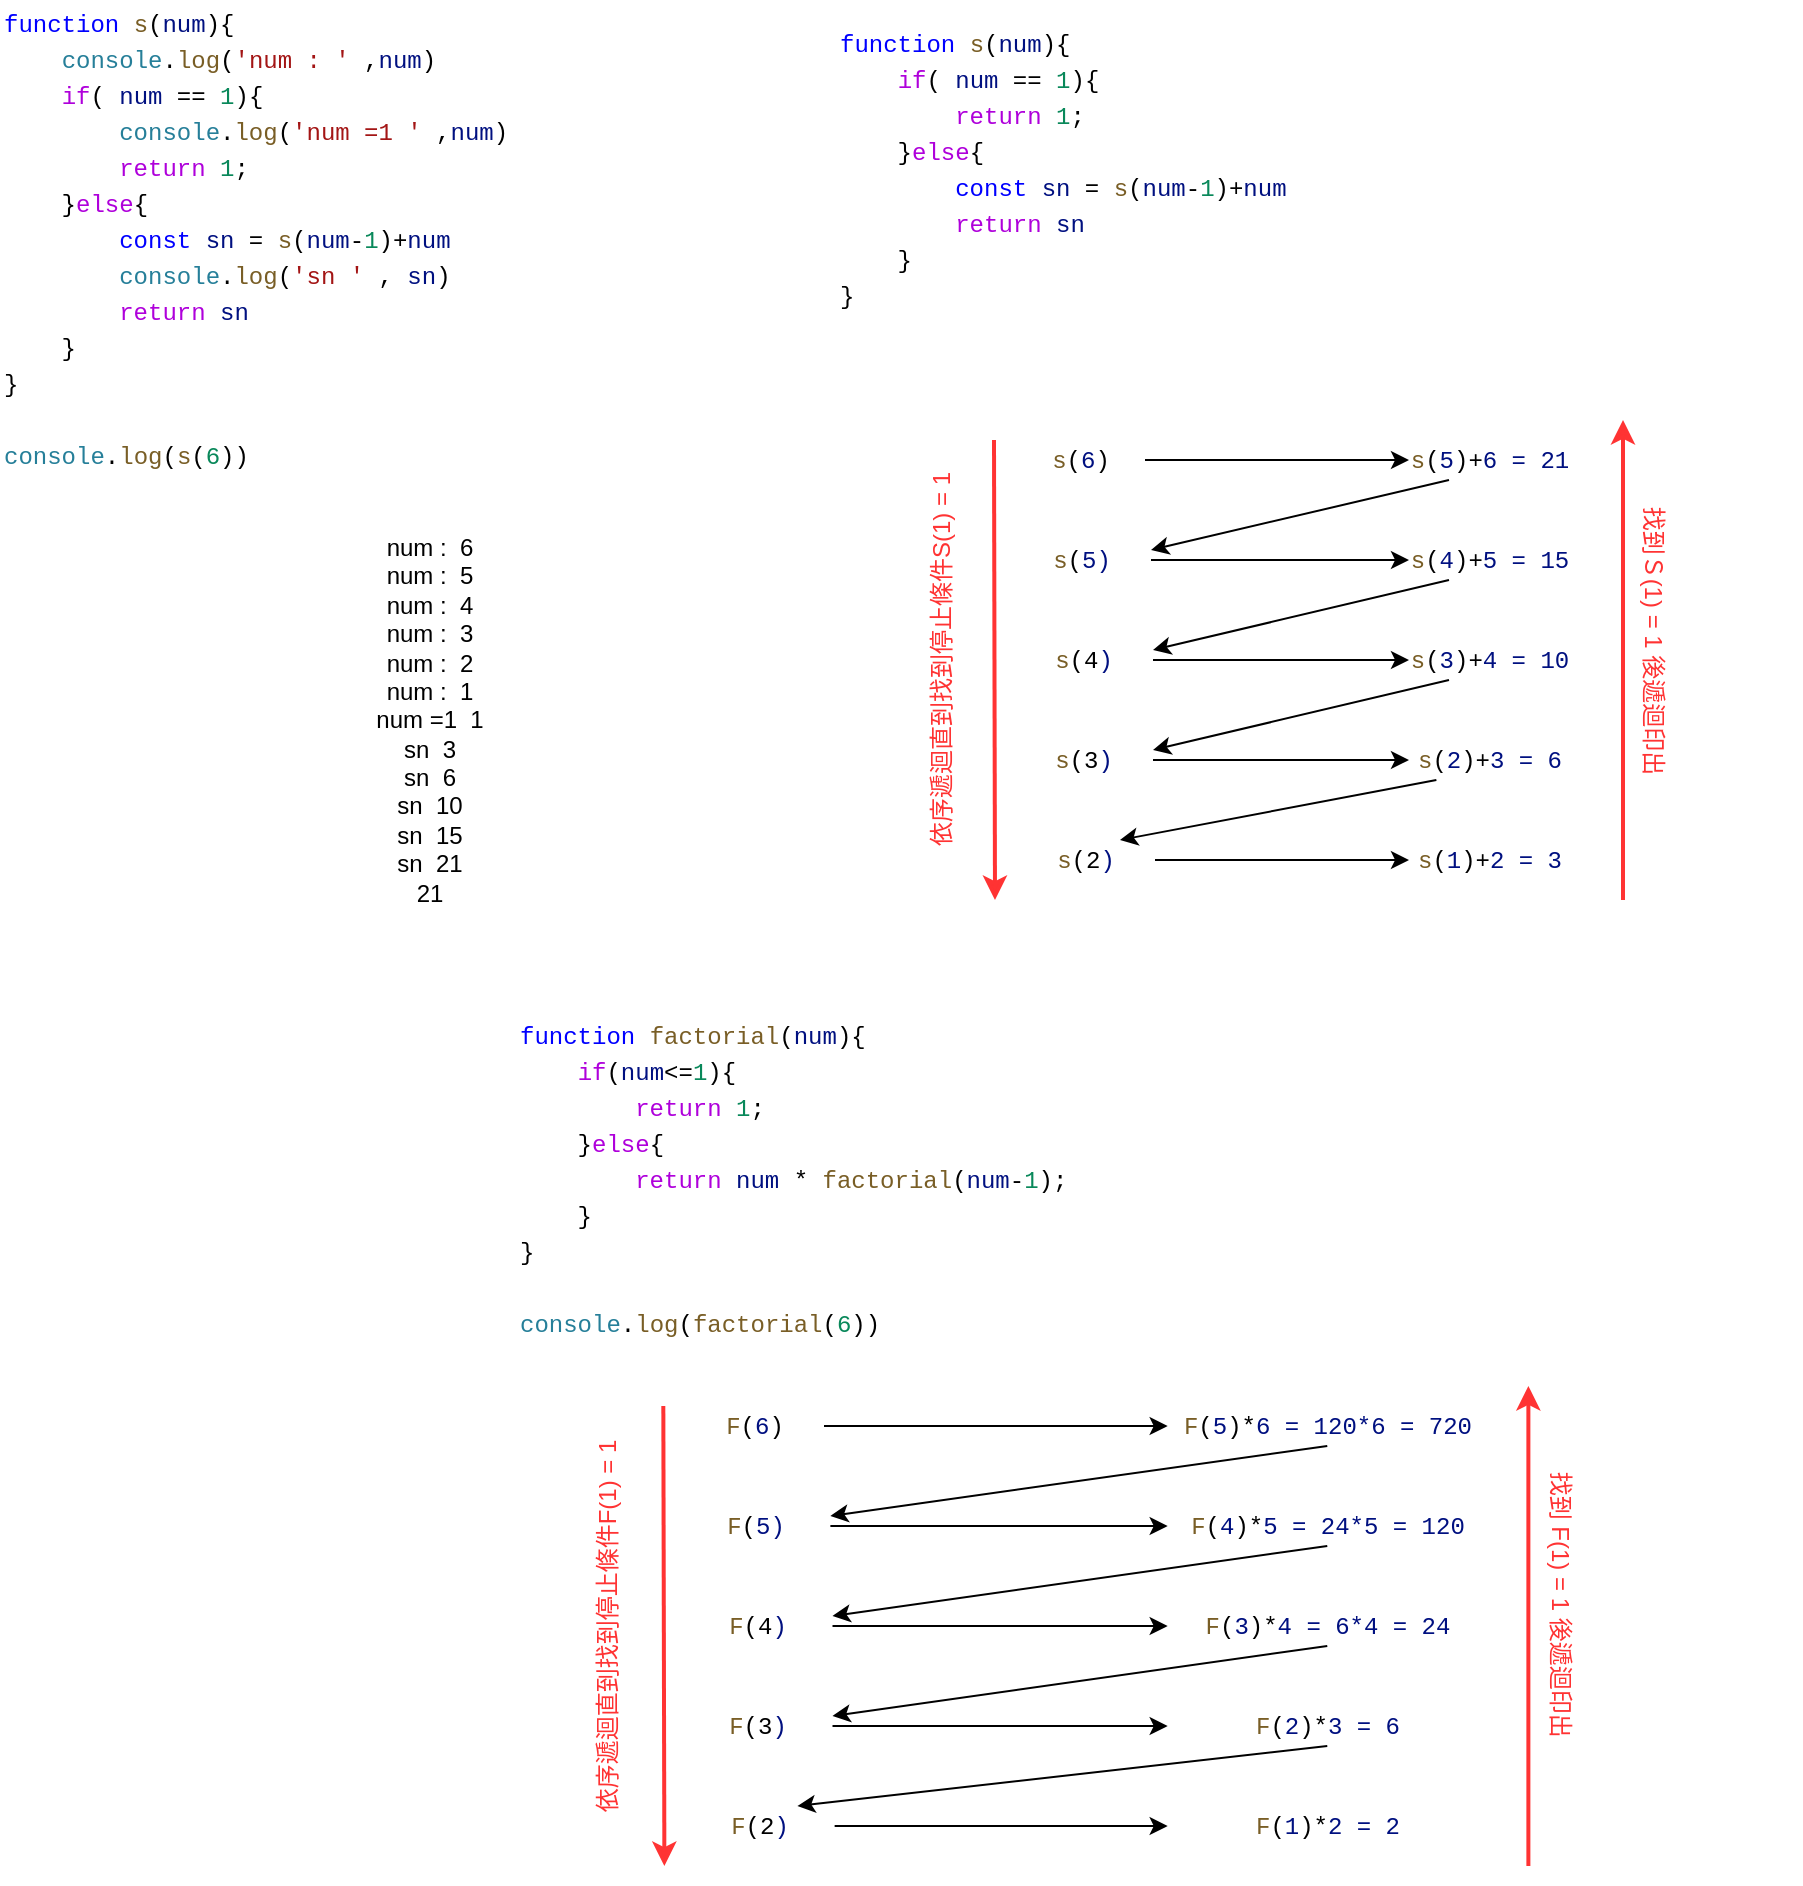 <mxfile version="11.1.4" type="device"><diagram id="VKvWC2L5roF5vVSSPQR-" name="第1頁"><mxGraphModel dx="788" dy="568" grid="1" gridSize="10" guides="1" tooltips="1" connect="1" arrows="1" fold="1" page="1" pageScale="1" pageWidth="827" pageHeight="1169" math="0" shadow="0"><root><mxCell id="0"/><mxCell id="1" parent="0"/><mxCell id="oLrybfOhs56ycEEDL5bf-1" value="&lt;div style=&quot;background-color: rgb(255 , 255 , 255) ; font-family: &amp;quot;menlo&amp;quot; , &amp;quot;monaco&amp;quot; , &amp;quot;courier new&amp;quot; , monospace ; line-height: 18px ; white-space: pre&quot;&gt;&lt;div&gt;&lt;span style=&quot;color: #0000ff&quot;&gt;function&lt;/span&gt;&amp;nbsp;&lt;span style=&quot;color: #795e26&quot;&gt;s&lt;/span&gt;(&lt;span style=&quot;color: #001080&quot;&gt;num&lt;/span&gt;){&lt;/div&gt;&lt;div&gt;&amp;nbsp;&amp;nbsp;&amp;nbsp;&amp;nbsp;&lt;span style=&quot;color: #267f99&quot;&gt;console&lt;/span&gt;.&lt;span style=&quot;color: #795e26&quot;&gt;log&lt;/span&gt;(&lt;span style=&quot;color: #a31515&quot;&gt;'num&amp;nbsp;:&amp;nbsp;'&lt;/span&gt;&amp;nbsp;,&lt;span style=&quot;color: #001080&quot;&gt;num&lt;/span&gt;)&lt;/div&gt;&lt;div&gt;&amp;nbsp;&amp;nbsp;&amp;nbsp;&amp;nbsp;&lt;span style=&quot;color: #af00db&quot;&gt;if&lt;/span&gt;(&amp;nbsp;&lt;span style=&quot;color: #001080&quot;&gt;num&lt;/span&gt;&amp;nbsp;==&amp;nbsp;&lt;span style=&quot;color: #09885a&quot;&gt;1&lt;/span&gt;){&lt;/div&gt;&lt;div&gt;&amp;nbsp;&amp;nbsp;&amp;nbsp;&amp;nbsp;&amp;nbsp;&amp;nbsp;&amp;nbsp;&amp;nbsp;&lt;span style=&quot;color: #267f99&quot;&gt;console&lt;/span&gt;.&lt;span style=&quot;color: #795e26&quot;&gt;log&lt;/span&gt;(&lt;span style=&quot;color: #a31515&quot;&gt;'num&amp;nbsp;=1&amp;nbsp;'&lt;/span&gt;&amp;nbsp;,&lt;span style=&quot;color: #001080&quot;&gt;num&lt;/span&gt;)&lt;/div&gt;&lt;div&gt;&amp;nbsp;&amp;nbsp;&amp;nbsp;&amp;nbsp;&amp;nbsp;&amp;nbsp;&amp;nbsp;&amp;nbsp;&lt;span style=&quot;color: #af00db&quot;&gt;return&lt;/span&gt;&amp;nbsp;&lt;span style=&quot;color: #09885a&quot;&gt;1&lt;/span&gt;;&lt;/div&gt;&lt;div&gt;&amp;nbsp;&amp;nbsp;&amp;nbsp;&amp;nbsp;}&lt;span style=&quot;color: #af00db&quot;&gt;else&lt;/span&gt;{&lt;/div&gt;&lt;div&gt;&amp;nbsp;&amp;nbsp;&amp;nbsp;&amp;nbsp;&amp;nbsp;&amp;nbsp;&amp;nbsp;&amp;nbsp;&lt;span style=&quot;color: #0000ff&quot;&gt;const&lt;/span&gt;&amp;nbsp;&lt;span style=&quot;color: #001080&quot;&gt;sn&lt;/span&gt;&amp;nbsp;=&amp;nbsp;&lt;span style=&quot;color: #795e26&quot;&gt;s&lt;/span&gt;(&lt;span style=&quot;color: #001080&quot;&gt;num&lt;/span&gt;-&lt;span style=&quot;color: #09885a&quot;&gt;1&lt;/span&gt;)+&lt;span style=&quot;color: #001080&quot;&gt;num&lt;/span&gt;&lt;/div&gt;&lt;div&gt;&amp;nbsp;&amp;nbsp;&amp;nbsp;&amp;nbsp;&amp;nbsp;&amp;nbsp;&amp;nbsp;&amp;nbsp;&lt;span style=&quot;color: #267f99&quot;&gt;console&lt;/span&gt;.&lt;span style=&quot;color: #795e26&quot;&gt;log&lt;/span&gt;(&lt;span style=&quot;color: #a31515&quot;&gt;'sn&amp;nbsp;'&lt;/span&gt;&amp;nbsp;,&amp;nbsp;&lt;span style=&quot;color: #001080&quot;&gt;sn&lt;/span&gt;)&lt;/div&gt;&lt;div&gt;&amp;nbsp;&amp;nbsp;&amp;nbsp;&amp;nbsp;&amp;nbsp;&amp;nbsp;&amp;nbsp;&amp;nbsp;&lt;span style=&quot;color: #af00db&quot;&gt;return&lt;/span&gt;&amp;nbsp;&lt;span style=&quot;color: #001080&quot;&gt;sn&lt;/span&gt;&lt;/div&gt;&lt;div&gt;&amp;nbsp;&amp;nbsp;&amp;nbsp;&amp;nbsp;}&lt;/div&gt;&lt;div&gt;}&lt;/div&gt;&lt;br&gt;&lt;div&gt;&lt;span style=&quot;color: #267f99&quot;&gt;console&lt;/span&gt;.&lt;span style=&quot;color: #795e26&quot;&gt;log&lt;/span&gt;(&lt;span style=&quot;color: #795e26&quot;&gt;s&lt;/span&gt;(&lt;span style=&quot;color: #09885a&quot;&gt;6&lt;/span&gt;))&lt;/div&gt;&lt;/div&gt;" style="text;html=1;strokeColor=none;fillColor=none;align=left;verticalAlign=middle;whiteSpace=wrap;rounded=0;" vertex="1" parent="1"><mxGeometry x="100" y="100" width="250" height="240" as="geometry"/></mxCell><mxCell id="oLrybfOhs56ycEEDL5bf-2" value="&lt;div&gt;num :&amp;nbsp; 6&lt;/div&gt;&lt;div&gt;num :&amp;nbsp; 5&lt;/div&gt;&lt;div&gt;num :&amp;nbsp; 4&lt;/div&gt;&lt;div&gt;num :&amp;nbsp; 3&lt;/div&gt;&lt;div&gt;num :&amp;nbsp; 2&lt;/div&gt;&lt;div&gt;num :&amp;nbsp; 1&lt;/div&gt;&lt;div&gt;num =1&amp;nbsp; 1&lt;/div&gt;&lt;div&gt;sn&amp;nbsp; 3&lt;/div&gt;&lt;div&gt;sn&amp;nbsp; 6&lt;/div&gt;&lt;div&gt;sn&amp;nbsp; 10&lt;/div&gt;&lt;div&gt;sn&amp;nbsp; 15&lt;/div&gt;&lt;div&gt;sn&amp;nbsp; 21&lt;/div&gt;&lt;div&gt;21&lt;/div&gt;" style="text;html=1;strokeColor=none;fillColor=none;align=center;verticalAlign=middle;whiteSpace=wrap;rounded=0;" vertex="1" parent="1"><mxGeometry x="260" y="370" width="110" height="180" as="geometry"/></mxCell><mxCell id="oLrybfOhs56ycEEDL5bf-3" value="&lt;div style=&quot;background-color: rgb(255 , 255 , 255) ; font-family: &amp;quot;menlo&amp;quot; , &amp;quot;monaco&amp;quot; , &amp;quot;courier new&amp;quot; , monospace ; line-height: 18px ; white-space: pre&quot;&gt;&lt;div&gt;&lt;span style=&quot;color: #0000ff&quot;&gt;function&lt;/span&gt;&amp;nbsp;&lt;span style=&quot;color: #795e26&quot;&gt;s&lt;/span&gt;(&lt;span style=&quot;color: #001080&quot;&gt;num&lt;/span&gt;){&lt;/div&gt;&lt;div&gt;&amp;nbsp;&amp;nbsp;&amp;nbsp;&amp;nbsp;&lt;span style=&quot;color: #af00db&quot;&gt;if&lt;/span&gt;(&amp;nbsp;&lt;span style=&quot;color: #001080&quot;&gt;num&lt;/span&gt;&amp;nbsp;==&amp;nbsp;&lt;span style=&quot;color: #09885a&quot;&gt;1&lt;/span&gt;){&lt;/div&gt;&lt;div&gt;&amp;nbsp;&amp;nbsp;&amp;nbsp;&amp;nbsp;&amp;nbsp;&amp;nbsp;&amp;nbsp;&amp;nbsp;&lt;span style=&quot;color: #af00db&quot;&gt;return&lt;/span&gt;&amp;nbsp;&lt;span style=&quot;color: #09885a&quot;&gt;1&lt;/span&gt;;&lt;/div&gt;&lt;div&gt;&amp;nbsp;&amp;nbsp;&amp;nbsp;&amp;nbsp;}&lt;span style=&quot;color: #af00db&quot;&gt;else&lt;/span&gt;{&lt;/div&gt;&lt;div&gt;&amp;nbsp;&amp;nbsp;&amp;nbsp;&amp;nbsp;&amp;nbsp;&amp;nbsp;&amp;nbsp;&amp;nbsp;&lt;span style=&quot;color: #0000ff&quot;&gt;const&lt;/span&gt;&amp;nbsp;&lt;span style=&quot;color: #001080&quot;&gt;sn&lt;/span&gt;&amp;nbsp;=&amp;nbsp;&lt;span style=&quot;color: #795e26&quot;&gt;s&lt;/span&gt;(&lt;span style=&quot;color: #001080&quot;&gt;num&lt;/span&gt;-&lt;span style=&quot;color: #09885a&quot;&gt;1&lt;/span&gt;)+&lt;span style=&quot;color: #001080&quot;&gt;num&lt;/span&gt;&lt;/div&gt;&lt;div&gt;&amp;nbsp;&amp;nbsp;&amp;nbsp;&amp;nbsp;&amp;nbsp;&amp;nbsp;&amp;nbsp;&amp;nbsp;&lt;span style=&quot;color: #af00db&quot;&gt;return&lt;/span&gt;&amp;nbsp;&lt;span style=&quot;color: #001080&quot;&gt;sn&lt;/span&gt;&lt;/div&gt;&lt;div&gt;&amp;nbsp;&amp;nbsp;&amp;nbsp;&amp;nbsp;}&lt;/div&gt;&lt;div&gt;}&lt;/div&gt;&lt;/div&gt;" style="text;html=1;strokeColor=none;fillColor=none;align=left;verticalAlign=middle;whiteSpace=wrap;rounded=0;" vertex="1" parent="1"><mxGeometry x="517.5" y="100" width="230" height="170" as="geometry"/></mxCell><mxCell id="oLrybfOhs56ycEEDL5bf-36" value="" style="group" vertex="1" connectable="0" parent="1"><mxGeometry x="469.5" y="310" width="531" height="240" as="geometry"/></mxCell><mxCell id="oLrybfOhs56ycEEDL5bf-4" value="&lt;span style=&quot;font-family: &amp;#34;menlo&amp;#34; , &amp;#34;monaco&amp;#34; , &amp;#34;courier new&amp;#34; , monospace ; text-align: left ; white-space: pre ; background-color: rgb(255 , 255 , 255) ; color: rgb(121 , 94 , 38)&quot;&gt;s&lt;/span&gt;&lt;span style=&quot;font-family: &amp;#34;menlo&amp;#34; , &amp;#34;monaco&amp;#34; , &amp;#34;courier new&amp;#34; , monospace ; text-align: left ; white-space: pre ; background-color: rgb(255 , 255 , 255)&quot;&gt;(&lt;font color=&quot;#001080&quot;&gt;6&lt;/font&gt;&lt;/span&gt;&lt;span style=&quot;font-family: &amp;#34;menlo&amp;#34; , &amp;#34;monaco&amp;#34; , &amp;#34;courier new&amp;#34; , monospace ; text-align: left ; white-space: pre ; background-color: rgb(255 , 255 , 255)&quot;&gt;)&lt;/span&gt;" style="text;html=1;strokeColor=none;fillColor=none;align=center;verticalAlign=middle;whiteSpace=wrap;rounded=0;" vertex="1" parent="oLrybfOhs56ycEEDL5bf-36"><mxGeometry x="138" y="10" width="65" height="20" as="geometry"/></mxCell><mxCell id="oLrybfOhs56ycEEDL5bf-5" value="&lt;span style=&quot;font-family: &amp;#34;menlo&amp;#34; , &amp;#34;monaco&amp;#34; , &amp;#34;courier new&amp;#34; , monospace ; text-align: left ; white-space: pre ; background-color: rgb(255 , 255 , 255) ; color: rgb(121 , 94 , 38)&quot;&gt;s&lt;/span&gt;&lt;span style=&quot;font-family: &amp;#34;menlo&amp;#34; , &amp;#34;monaco&amp;#34; , &amp;#34;courier new&amp;#34; , monospace ; text-align: left ; white-space: pre ; background-color: rgb(255 , 255 , 255)&quot;&gt;(&lt;font color=&quot;#001080&quot;&gt;5&lt;/font&gt;&lt;/span&gt;&lt;span style=&quot;font-family: &amp;#34;menlo&amp;#34; , &amp;#34;monaco&amp;#34; , &amp;#34;courier new&amp;#34; , monospace ; text-align: left ; white-space: pre ; background-color: rgb(255 , 255 , 255)&quot;&gt;)+&lt;font color=&quot;#001080&quot;&gt;6 = 21&lt;/font&gt;&lt;/span&gt;" style="text;html=1;strokeColor=none;fillColor=none;align=center;verticalAlign=middle;whiteSpace=wrap;rounded=0;" vertex="1" parent="oLrybfOhs56ycEEDL5bf-36"><mxGeometry x="335" y="10" width="80" height="20" as="geometry"/></mxCell><mxCell id="oLrybfOhs56ycEEDL5bf-6" value="" style="edgeStyle=orthogonalEdgeStyle;rounded=0;orthogonalLoop=1;jettySize=auto;html=1;" edge="1" parent="oLrybfOhs56ycEEDL5bf-36" source="oLrybfOhs56ycEEDL5bf-4" target="oLrybfOhs56ycEEDL5bf-5"><mxGeometry relative="1" as="geometry"/></mxCell><mxCell id="oLrybfOhs56ycEEDL5bf-8" value="&lt;span style=&quot;font-family: &amp;#34;menlo&amp;#34; , &amp;#34;monaco&amp;#34; , &amp;#34;courier new&amp;#34; , monospace ; text-align: left ; white-space: pre ; background-color: rgb(255 , 255 , 255) ; color: rgb(121 , 94 , 38)&quot;&gt;s&lt;/span&gt;&lt;span style=&quot;font-family: &amp;#34;menlo&amp;#34; , &amp;#34;monaco&amp;#34; , &amp;#34;courier new&amp;#34; , monospace ; text-align: left ; white-space: pre ; background-color: rgb(255 , 255 , 255)&quot;&gt;(&lt;font color=&quot;#001080&quot;&gt;5)&lt;/font&gt;&lt;/span&gt;" style="text;html=1;strokeColor=none;fillColor=none;align=center;verticalAlign=middle;whiteSpace=wrap;rounded=0;" vertex="1" parent="oLrybfOhs56ycEEDL5bf-36"><mxGeometry x="136" y="60" width="70" height="20" as="geometry"/></mxCell><mxCell id="oLrybfOhs56ycEEDL5bf-11" value="&lt;span style=&quot;font-family: &amp;#34;menlo&amp;#34; , &amp;#34;monaco&amp;#34; , &amp;#34;courier new&amp;#34; , monospace ; text-align: left ; white-space: pre ; background-color: rgb(255 , 255 , 255) ; color: rgb(121 , 94 , 38)&quot;&gt;s&lt;/span&gt;&lt;span style=&quot;font-family: &amp;#34;menlo&amp;#34; , &amp;#34;monaco&amp;#34; , &amp;#34;courier new&amp;#34; , monospace ; text-align: left ; white-space: pre ; background-color: rgb(255 , 255 , 255)&quot;&gt;(&lt;font color=&quot;#001080&quot;&gt;4&lt;/font&gt;&lt;/span&gt;&lt;span style=&quot;font-family: &amp;#34;menlo&amp;#34; , &amp;#34;monaco&amp;#34; , &amp;#34;courier new&amp;#34; , monospace ; text-align: left ; white-space: pre ; background-color: rgb(255 , 255 , 255)&quot;&gt;)+&lt;font color=&quot;#001080&quot;&gt;5 = 15&lt;/font&gt;&lt;/span&gt;" style="text;html=1;strokeColor=none;fillColor=none;align=center;verticalAlign=middle;whiteSpace=wrap;rounded=0;" vertex="1" parent="oLrybfOhs56ycEEDL5bf-36"><mxGeometry x="335" y="60" width="80" height="20" as="geometry"/></mxCell><mxCell id="oLrybfOhs56ycEEDL5bf-12" value="" style="edgeStyle=orthogonalEdgeStyle;rounded=0;orthogonalLoop=1;jettySize=auto;html=1;" edge="1" parent="oLrybfOhs56ycEEDL5bf-36" source="oLrybfOhs56ycEEDL5bf-8" target="oLrybfOhs56ycEEDL5bf-11"><mxGeometry relative="1" as="geometry"/></mxCell><mxCell id="oLrybfOhs56ycEEDL5bf-10" value="" style="endArrow=classic;html=1;entryX=1;entryY=0.25;entryDx=0;entryDy=0;exitX=0.25;exitY=1;exitDx=0;exitDy=0;" edge="1" parent="oLrybfOhs56ycEEDL5bf-36" source="oLrybfOhs56ycEEDL5bf-5" target="oLrybfOhs56ycEEDL5bf-8"><mxGeometry width="50" height="50" relative="1" as="geometry"><mxPoint x="-247" y="300" as="sourcePoint"/><mxPoint x="-197" y="250" as="targetPoint"/></mxGeometry></mxCell><mxCell id="oLrybfOhs56ycEEDL5bf-14" value="&lt;span style=&quot;font-family: &amp;#34;menlo&amp;#34; , &amp;#34;monaco&amp;#34; , &amp;#34;courier new&amp;#34; , monospace ; text-align: left ; white-space: pre ; background-color: rgb(255 , 255 , 255) ; color: rgb(121 , 94 , 38)&quot;&gt;s&lt;/span&gt;&lt;span style=&quot;font-family: &amp;#34;menlo&amp;#34; , &amp;#34;monaco&amp;#34; , &amp;#34;courier new&amp;#34; , monospace ; text-align: left ; white-space: pre ; background-color: rgb(255 , 255 , 255)&quot;&gt;(4&lt;font color=&quot;#001080&quot;&gt;)&lt;/font&gt;&lt;/span&gt;" style="text;html=1;strokeColor=none;fillColor=none;align=center;verticalAlign=middle;whiteSpace=wrap;rounded=0;" vertex="1" parent="oLrybfOhs56ycEEDL5bf-36"><mxGeometry x="137" y="110" width="70" height="20" as="geometry"/></mxCell><mxCell id="oLrybfOhs56ycEEDL5bf-16" value="&lt;span style=&quot;font-family: &amp;#34;menlo&amp;#34; , &amp;#34;monaco&amp;#34; , &amp;#34;courier new&amp;#34; , monospace ; text-align: left ; white-space: pre ; background-color: rgb(255 , 255 , 255) ; color: rgb(121 , 94 , 38)&quot;&gt;s&lt;/span&gt;&lt;span style=&quot;font-family: &amp;#34;menlo&amp;#34; , &amp;#34;monaco&amp;#34; , &amp;#34;courier new&amp;#34; , monospace ; text-align: left ; white-space: pre ; background-color: rgb(255 , 255 , 255)&quot;&gt;(&lt;font color=&quot;#001080&quot;&gt;3&lt;/font&gt;&lt;/span&gt;&lt;span style=&quot;font-family: &amp;#34;menlo&amp;#34; , &amp;#34;monaco&amp;#34; , &amp;#34;courier new&amp;#34; , monospace ; text-align: left ; white-space: pre ; background-color: rgb(255 , 255 , 255)&quot;&gt;)+&lt;font color=&quot;#001080&quot;&gt;4 = 10&lt;/font&gt;&lt;/span&gt;" style="text;html=1;strokeColor=none;fillColor=none;align=center;verticalAlign=middle;whiteSpace=wrap;rounded=0;" vertex="1" parent="oLrybfOhs56ycEEDL5bf-36"><mxGeometry x="335" y="110" width="80" height="20" as="geometry"/></mxCell><mxCell id="oLrybfOhs56ycEEDL5bf-17" value="" style="edgeStyle=orthogonalEdgeStyle;rounded=0;orthogonalLoop=1;jettySize=auto;html=1;" edge="1" parent="oLrybfOhs56ycEEDL5bf-36" source="oLrybfOhs56ycEEDL5bf-14" target="oLrybfOhs56ycEEDL5bf-16"><mxGeometry relative="1" as="geometry"><Array as="points"><mxPoint x="330" y="120"/><mxPoint x="330" y="120"/></Array></mxGeometry></mxCell><mxCell id="oLrybfOhs56ycEEDL5bf-15" value="" style="endArrow=classic;html=1;exitX=0.25;exitY=1;exitDx=0;exitDy=0;entryX=1;entryY=0.25;entryDx=0;entryDy=0;" edge="1" parent="oLrybfOhs56ycEEDL5bf-36" source="oLrybfOhs56ycEEDL5bf-11" target="oLrybfOhs56ycEEDL5bf-14"><mxGeometry width="50" height="50" relative="1" as="geometry"><mxPoint x="223" y="240" as="sourcePoint"/><mxPoint x="273" y="190" as="targetPoint"/></mxGeometry></mxCell><mxCell id="oLrybfOhs56ycEEDL5bf-18" value="&lt;span style=&quot;font-family: &amp;#34;menlo&amp;#34; , &amp;#34;monaco&amp;#34; , &amp;#34;courier new&amp;#34; , monospace ; text-align: left ; white-space: pre ; background-color: rgb(255 , 255 , 255) ; color: rgb(121 , 94 , 38)&quot;&gt;s&lt;/span&gt;&lt;span style=&quot;font-family: &amp;#34;menlo&amp;#34; , &amp;#34;monaco&amp;#34; , &amp;#34;courier new&amp;#34; , monospace ; text-align: left ; white-space: pre ; background-color: rgb(255 , 255 , 255)&quot;&gt;(3&lt;font color=&quot;#001080&quot;&gt;)&lt;/font&gt;&lt;/span&gt;" style="text;html=1;strokeColor=none;fillColor=none;align=center;verticalAlign=middle;whiteSpace=wrap;rounded=0;" vertex="1" parent="oLrybfOhs56ycEEDL5bf-36"><mxGeometry x="137" y="160" width="70" height="20" as="geometry"/></mxCell><mxCell id="oLrybfOhs56ycEEDL5bf-20" value="&lt;span style=&quot;font-family: &amp;#34;menlo&amp;#34; , &amp;#34;monaco&amp;#34; , &amp;#34;courier new&amp;#34; , monospace ; text-align: left ; white-space: pre ; background-color: rgb(255 , 255 , 255) ; color: rgb(121 , 94 , 38)&quot;&gt;s&lt;/span&gt;&lt;span style=&quot;font-family: &amp;#34;menlo&amp;#34; , &amp;#34;monaco&amp;#34; , &amp;#34;courier new&amp;#34; , monospace ; text-align: left ; white-space: pre ; background-color: rgb(255 , 255 , 255)&quot;&gt;(&lt;font color=&quot;#001080&quot;&gt;2&lt;/font&gt;&lt;/span&gt;&lt;span style=&quot;font-family: &amp;#34;menlo&amp;#34; , &amp;#34;monaco&amp;#34; , &amp;#34;courier new&amp;#34; , monospace ; text-align: left ; white-space: pre ; background-color: rgb(255 , 255 , 255)&quot;&gt;)+&lt;font color=&quot;#001080&quot;&gt;3 = 6&lt;/font&gt;&lt;/span&gt;" style="text;html=1;strokeColor=none;fillColor=none;align=center;verticalAlign=middle;whiteSpace=wrap;rounded=0;" vertex="1" parent="oLrybfOhs56ycEEDL5bf-36"><mxGeometry x="335" y="160" width="80" height="20" as="geometry"/></mxCell><mxCell id="oLrybfOhs56ycEEDL5bf-21" value="" style="edgeStyle=orthogonalEdgeStyle;rounded=0;orthogonalLoop=1;jettySize=auto;html=1;" edge="1" parent="oLrybfOhs56ycEEDL5bf-36" source="oLrybfOhs56ycEEDL5bf-18" target="oLrybfOhs56ycEEDL5bf-20"><mxGeometry relative="1" as="geometry"/></mxCell><mxCell id="oLrybfOhs56ycEEDL5bf-19" value="" style="endArrow=classic;html=1;exitX=0.25;exitY=1;exitDx=0;exitDy=0;entryX=1;entryY=0.25;entryDx=0;entryDy=0;" edge="1" parent="oLrybfOhs56ycEEDL5bf-36" source="oLrybfOhs56ycEEDL5bf-16" target="oLrybfOhs56ycEEDL5bf-18"><mxGeometry width="50" height="50" relative="1" as="geometry"><mxPoint x="323" y="250" as="sourcePoint"/><mxPoint x="373" y="200" as="targetPoint"/></mxGeometry></mxCell><mxCell id="oLrybfOhs56ycEEDL5bf-23" value="&lt;span style=&quot;font-family: &amp;#34;menlo&amp;#34; , &amp;#34;monaco&amp;#34; , &amp;#34;courier new&amp;#34; , monospace ; text-align: left ; white-space: pre ; background-color: rgb(255 , 255 , 255) ; color: rgb(121 , 94 , 38)&quot;&gt;s&lt;/span&gt;&lt;span style=&quot;font-family: &amp;#34;menlo&amp;#34; , &amp;#34;monaco&amp;#34; , &amp;#34;courier new&amp;#34; , monospace ; text-align: left ; white-space: pre ; background-color: rgb(255 , 255 , 255)&quot;&gt;(2&lt;font color=&quot;#001080&quot;&gt;)&lt;/font&gt;&lt;/span&gt;" style="text;html=1;strokeColor=none;fillColor=none;align=center;verticalAlign=middle;whiteSpace=wrap;rounded=0;" vertex="1" parent="oLrybfOhs56ycEEDL5bf-36"><mxGeometry x="138" y="210" width="70" height="20" as="geometry"/></mxCell><mxCell id="oLrybfOhs56ycEEDL5bf-24" value="&lt;span style=&quot;font-family: &amp;#34;menlo&amp;#34; , &amp;#34;monaco&amp;#34; , &amp;#34;courier new&amp;#34; , monospace ; text-align: left ; white-space: pre ; background-color: rgb(255 , 255 , 255) ; color: rgb(121 , 94 , 38)&quot;&gt;s&lt;/span&gt;&lt;span style=&quot;font-family: &amp;#34;menlo&amp;#34; , &amp;#34;monaco&amp;#34; , &amp;#34;courier new&amp;#34; , monospace ; text-align: left ; white-space: pre ; background-color: rgb(255 , 255 , 255)&quot;&gt;(&lt;font color=&quot;#001080&quot;&gt;1&lt;/font&gt;&lt;/span&gt;&lt;span style=&quot;font-family: &amp;#34;menlo&amp;#34; , &amp;#34;monaco&amp;#34; , &amp;#34;courier new&amp;#34; , monospace ; text-align: left ; white-space: pre ; background-color: rgb(255 , 255 , 255)&quot;&gt;)+&lt;font color=&quot;#001080&quot;&gt;2 = 3&lt;/font&gt;&lt;/span&gt;" style="text;html=1;strokeColor=none;fillColor=none;align=center;verticalAlign=middle;whiteSpace=wrap;rounded=0;" vertex="1" parent="oLrybfOhs56ycEEDL5bf-36"><mxGeometry x="335" y="210" width="80" height="20" as="geometry"/></mxCell><mxCell id="oLrybfOhs56ycEEDL5bf-25" style="edgeStyle=orthogonalEdgeStyle;rounded=0;orthogonalLoop=1;jettySize=auto;html=1;" edge="1" parent="oLrybfOhs56ycEEDL5bf-36" source="oLrybfOhs56ycEEDL5bf-23" target="oLrybfOhs56ycEEDL5bf-24"><mxGeometry relative="1" as="geometry"/></mxCell><mxCell id="oLrybfOhs56ycEEDL5bf-26" value="" style="endArrow=classic;html=1;exitX=0.171;exitY=1;exitDx=0;exitDy=0;exitPerimeter=0;entryX=0.75;entryY=0;entryDx=0;entryDy=0;" edge="1" parent="oLrybfOhs56ycEEDL5bf-36" source="oLrybfOhs56ycEEDL5bf-20" target="oLrybfOhs56ycEEDL5bf-23"><mxGeometry width="50" height="50" relative="1" as="geometry"><mxPoint x="-247" y="300" as="sourcePoint"/><mxPoint x="269" y="300" as="targetPoint"/></mxGeometry></mxCell><mxCell id="oLrybfOhs56ycEEDL5bf-28" value="" style="endArrow=classic;html=1;strokeColor=#FF3333;strokeWidth=2;" edge="1" parent="oLrybfOhs56ycEEDL5bf-36"><mxGeometry width="50" height="50" relative="1" as="geometry"><mxPoint x="442" y="240" as="sourcePoint"/><mxPoint x="442" as="targetPoint"/></mxGeometry></mxCell><mxCell id="oLrybfOhs56ycEEDL5bf-30" value="找到Ｓ(1) = 1 後遞迴印出" style="text;html=1;strokeColor=none;fillColor=none;align=center;verticalAlign=middle;whiteSpace=wrap;rounded=0;rotation=90;fontColor=#FF3333;" vertex="1" parent="oLrybfOhs56ycEEDL5bf-36"><mxGeometry x="383" y="100" width="148" height="20" as="geometry"/></mxCell><mxCell id="oLrybfOhs56ycEEDL5bf-33" value="" style="endArrow=classic;html=1;strokeColor=#FF3333;strokeWidth=2;" edge="1" parent="oLrybfOhs56ycEEDL5bf-36"><mxGeometry width="50" height="50" relative="1" as="geometry"><mxPoint x="127.5" y="10" as="sourcePoint"/><mxPoint x="128" y="240" as="targetPoint"/></mxGeometry></mxCell><mxCell id="oLrybfOhs56ycEEDL5bf-34" value="依序遞迴直到找到停止條件S(1) = 1" style="text;html=1;strokeColor=none;fillColor=none;align=center;verticalAlign=middle;whiteSpace=wrap;rounded=0;rotation=-90;fontColor=#FF3333;" vertex="1" parent="oLrybfOhs56ycEEDL5bf-36"><mxGeometry y="110" width="203" height="20" as="geometry"/></mxCell><mxCell id="oLrybfOhs56ycEEDL5bf-38" value="&lt;div style=&quot;background-color: rgb(255 , 255 , 255) ; font-family: &amp;#34;menlo&amp;#34; , &amp;#34;monaco&amp;#34; , &amp;#34;courier new&amp;#34; , monospace ; line-height: 18px ; white-space: pre&quot;&gt;&lt;div style=&quot;font-family: &amp;#34;menlo&amp;#34; , &amp;#34;monaco&amp;#34; , &amp;#34;courier new&amp;#34; , monospace ; line-height: 18px&quot;&gt;&lt;div&gt;&lt;span style=&quot;color: #0000ff&quot;&gt;function&lt;/span&gt;&amp;nbsp;&lt;span style=&quot;color: #795e26&quot;&gt;factorial&lt;/span&gt;(&lt;span style=&quot;color: #001080&quot;&gt;num&lt;/span&gt;){&lt;/div&gt;&lt;div&gt;&amp;nbsp;&amp;nbsp;&amp;nbsp;&amp;nbsp;&lt;span style=&quot;color: #af00db&quot;&gt;if&lt;/span&gt;(&lt;span style=&quot;color: #001080&quot;&gt;num&lt;/span&gt;&amp;lt;=&lt;span style=&quot;color: #09885a&quot;&gt;1&lt;/span&gt;){&lt;/div&gt;&lt;div&gt;&amp;nbsp;&amp;nbsp;&amp;nbsp;&amp;nbsp;&amp;nbsp;&amp;nbsp;&amp;nbsp;&amp;nbsp;&lt;span style=&quot;color: #af00db&quot;&gt;return&lt;/span&gt;&amp;nbsp;&lt;span style=&quot;color: #09885a&quot;&gt;1&lt;/span&gt;;&lt;/div&gt;&lt;div&gt;&amp;nbsp;&amp;nbsp;&amp;nbsp;&amp;nbsp;}&lt;span style=&quot;color: #af00db&quot;&gt;else&lt;/span&gt;{&lt;/div&gt;&lt;div&gt;&amp;nbsp;&amp;nbsp;&amp;nbsp;&amp;nbsp;&amp;nbsp;&amp;nbsp;&amp;nbsp;&amp;nbsp;&lt;span style=&quot;color: #af00db&quot;&gt;return&lt;/span&gt;&amp;nbsp;&lt;span style=&quot;color: #001080&quot;&gt;num&lt;/span&gt;&amp;nbsp;*&amp;nbsp;&lt;span style=&quot;color: #795e26&quot;&gt;factorial&lt;/span&gt;(&lt;span style=&quot;color: #001080&quot;&gt;num&lt;/span&gt;-&lt;span style=&quot;color: #09885a&quot;&gt;1&lt;/span&gt;);&lt;/div&gt;&lt;div&gt;&amp;nbsp;&amp;nbsp;&amp;nbsp;&amp;nbsp;}&lt;/div&gt;&lt;div&gt;}&lt;/div&gt;&lt;div&gt;&lt;br&gt;&lt;/div&gt;&lt;div&gt;&lt;div style=&quot;font-family: &amp;#34;menlo&amp;#34; , &amp;#34;monaco&amp;#34; , &amp;#34;courier new&amp;#34; , monospace ; line-height: 18px&quot;&gt;&lt;span style=&quot;color: #267f99&quot;&gt;console&lt;/span&gt;.&lt;span style=&quot;color: #795e26&quot;&gt;log&lt;/span&gt;(&lt;span style=&quot;color: #795e26&quot;&gt;factorial&lt;/span&gt;(&lt;span style=&quot;color: #09885a&quot;&gt;6&lt;/span&gt;))&lt;/div&gt;&lt;/div&gt;&lt;/div&gt;&lt;/div&gt;" style="text;html=1;strokeColor=none;fillColor=none;align=left;verticalAlign=middle;whiteSpace=wrap;rounded=0;" vertex="1" parent="1"><mxGeometry x="358" y="610" width="283" height="160" as="geometry"/></mxCell><mxCell id="oLrybfOhs56ycEEDL5bf-63" value="" style="group" vertex="1" connectable="0" parent="1"><mxGeometry x="296" y="793" width="662.891" height="240" as="geometry"/></mxCell><mxCell id="oLrybfOhs56ycEEDL5bf-40" value="&lt;span style=&quot;font-family: &amp;#34;menlo&amp;#34; , &amp;#34;monaco&amp;#34; , &amp;#34;courier new&amp;#34; , monospace ; text-align: left ; white-space: pre ; background-color: rgb(255 , 255 , 255)&quot;&gt;&lt;font color=&quot;#795e26&quot;&gt;F&lt;/font&gt;(&lt;font color=&quot;#001080&quot;&gt;6&lt;/font&gt;&lt;/span&gt;&lt;span style=&quot;font-family: &amp;#34;menlo&amp;#34; , &amp;#34;monaco&amp;#34; , &amp;#34;courier new&amp;#34; , monospace ; text-align: left ; white-space: pre ; background-color: rgb(255 , 255 , 255)&quot;&gt;)&lt;/span&gt;" style="text;html=1;strokeColor=none;fillColor=none;align=center;verticalAlign=middle;whiteSpace=wrap;rounded=0;" vertex="1" parent="oLrybfOhs56ycEEDL5bf-63"><mxGeometry x="146.836" y="10" width="69.162" height="20" as="geometry"/></mxCell><mxCell id="oLrybfOhs56ycEEDL5bf-41" value="&lt;span style=&quot;font-family: &amp;#34;menlo&amp;#34; , &amp;#34;monaco&amp;#34; , &amp;#34;courier new&amp;#34; , monospace ; text-align: left ; white-space: pre ; background-color: rgb(255 , 255 , 255)&quot;&gt;&lt;font color=&quot;#795e26&quot;&gt;F&lt;/font&gt;(&lt;font color=&quot;#001080&quot;&gt;5&lt;/font&gt;&lt;/span&gt;&lt;span style=&quot;font-family: &amp;#34;menlo&amp;#34; , &amp;#34;monaco&amp;#34; , &amp;#34;courier new&amp;#34; , monospace ; text-align: left ; white-space: pre ; background-color: rgb(255 , 255 , 255)&quot;&gt;)*&lt;font color=&quot;#001080&quot;&gt;6 = 120*6 = 720&lt;/font&gt;&lt;/span&gt;" style="text;html=1;strokeColor=none;fillColor=none;align=center;verticalAlign=middle;whiteSpace=wrap;rounded=0;" vertex="1" parent="oLrybfOhs56ycEEDL5bf-63"><mxGeometry x="387.839" y="10" width="159.605" height="20" as="geometry"/></mxCell><mxCell id="oLrybfOhs56ycEEDL5bf-42" value="" style="edgeStyle=orthogonalEdgeStyle;rounded=0;orthogonalLoop=1;jettySize=auto;html=1;" edge="1" parent="oLrybfOhs56ycEEDL5bf-63" source="oLrybfOhs56ycEEDL5bf-40" target="oLrybfOhs56ycEEDL5bf-41"><mxGeometry relative="1" as="geometry"/></mxCell><mxCell id="oLrybfOhs56ycEEDL5bf-43" value="&lt;span style=&quot;font-family: &amp;#34;menlo&amp;#34; , &amp;#34;monaco&amp;#34; , &amp;#34;courier new&amp;#34; , monospace ; text-align: left ; white-space: pre ; background-color: rgb(255 , 255 , 255)&quot;&gt;&lt;font color=&quot;#795e26&quot;&gt;F&lt;/font&gt;(&lt;font color=&quot;#001080&quot;&gt;5)&lt;/font&gt;&lt;/span&gt;" style="text;html=1;strokeColor=none;fillColor=none;align=center;verticalAlign=middle;whiteSpace=wrap;rounded=0;" vertex="1" parent="oLrybfOhs56ycEEDL5bf-63"><mxGeometry x="144.708" y="60" width="74.482" height="20" as="geometry"/></mxCell><mxCell id="oLrybfOhs56ycEEDL5bf-44" value="&lt;span style=&quot;font-family: &amp;#34;menlo&amp;#34; , &amp;#34;monaco&amp;#34; , &amp;#34;courier new&amp;#34; , monospace ; text-align: left ; white-space: pre ; background-color: rgb(255 , 255 , 255)&quot;&gt;&lt;font color=&quot;#795e26&quot;&gt;F&lt;/font&gt;(&lt;font color=&quot;#001080&quot;&gt;4&lt;/font&gt;&lt;/span&gt;&lt;span style=&quot;font-family: &amp;#34;menlo&amp;#34; , &amp;#34;monaco&amp;#34; , &amp;#34;courier new&amp;#34; , monospace ; text-align: left ; white-space: pre ; background-color: rgb(255 , 255 , 255)&quot;&gt;)*&lt;font color=&quot;#001080&quot;&gt;5 = 24*5 = 120&lt;/font&gt;&lt;/span&gt;" style="text;html=1;strokeColor=none;fillColor=none;align=center;verticalAlign=middle;whiteSpace=wrap;rounded=0;" vertex="1" parent="oLrybfOhs56ycEEDL5bf-63"><mxGeometry x="387.839" y="60" width="159.605" height="20" as="geometry"/></mxCell><mxCell id="oLrybfOhs56ycEEDL5bf-45" value="" style="edgeStyle=orthogonalEdgeStyle;rounded=0;orthogonalLoop=1;jettySize=auto;html=1;" edge="1" parent="oLrybfOhs56ycEEDL5bf-63" source="oLrybfOhs56ycEEDL5bf-43" target="oLrybfOhs56ycEEDL5bf-44"><mxGeometry relative="1" as="geometry"/></mxCell><mxCell id="oLrybfOhs56ycEEDL5bf-46" value="" style="endArrow=classic;html=1;entryX=1;entryY=0.25;entryDx=0;entryDy=0;exitX=0.5;exitY=1;exitDx=0;exitDy=0;" edge="1" parent="oLrybfOhs56ycEEDL5bf-63" source="oLrybfOhs56ycEEDL5bf-41" target="oLrybfOhs56ycEEDL5bf-43"><mxGeometry width="50" height="50" relative="1" as="geometry"><mxPoint x="-262.815" y="300" as="sourcePoint"/><mxPoint x="-209.614" y="250" as="targetPoint"/></mxGeometry></mxCell><mxCell id="oLrybfOhs56ycEEDL5bf-47" value="&lt;span style=&quot;font-family: &amp;#34;menlo&amp;#34; , &amp;#34;monaco&amp;#34; , &amp;#34;courier new&amp;#34; , monospace ; text-align: left ; white-space: pre ; background-color: rgb(255 , 255 , 255)&quot;&gt;&lt;font color=&quot;#795e26&quot;&gt;F&lt;/font&gt;(4&lt;font color=&quot;#001080&quot;&gt;)&lt;/font&gt;&lt;/span&gt;" style="text;html=1;strokeColor=none;fillColor=none;align=center;verticalAlign=middle;whiteSpace=wrap;rounded=0;" vertex="1" parent="oLrybfOhs56ycEEDL5bf-63"><mxGeometry x="145.772" y="110" width="74.482" height="20" as="geometry"/></mxCell><mxCell id="oLrybfOhs56ycEEDL5bf-48" value="&lt;span style=&quot;font-family: &amp;#34;menlo&amp;#34; , &amp;#34;monaco&amp;#34; , &amp;#34;courier new&amp;#34; , monospace ; text-align: left ; white-space: pre ; background-color: rgb(255 , 255 , 255)&quot;&gt;&lt;font color=&quot;#795e26&quot;&gt;F&lt;/font&gt;(&lt;font color=&quot;#001080&quot;&gt;3&lt;/font&gt;&lt;/span&gt;&lt;span style=&quot;font-family: &amp;#34;menlo&amp;#34; , &amp;#34;monaco&amp;#34; , &amp;#34;courier new&amp;#34; , monospace ; text-align: left ; white-space: pre ; background-color: rgb(255 , 255 , 255)&quot;&gt;)*&lt;font color=&quot;#001080&quot;&gt;4 = 6*4 = 24&lt;/font&gt;&lt;/span&gt;" style="text;html=1;strokeColor=none;fillColor=none;align=center;verticalAlign=middle;whiteSpace=wrap;rounded=0;" vertex="1" parent="oLrybfOhs56ycEEDL5bf-63"><mxGeometry x="387.839" y="110" width="159.605" height="20" as="geometry"/></mxCell><mxCell id="oLrybfOhs56ycEEDL5bf-49" value="" style="edgeStyle=orthogonalEdgeStyle;rounded=0;orthogonalLoop=1;jettySize=auto;html=1;" edge="1" parent="oLrybfOhs56ycEEDL5bf-63" source="oLrybfOhs56ycEEDL5bf-47" target="oLrybfOhs56ycEEDL5bf-48"><mxGeometry relative="1" as="geometry"><Array as="points"><mxPoint x="351.13" y="120"/><mxPoint x="351.13" y="120"/></Array></mxGeometry></mxCell><mxCell id="oLrybfOhs56ycEEDL5bf-50" value="" style="endArrow=classic;html=1;exitX=0.5;exitY=1;exitDx=0;exitDy=0;entryX=1;entryY=0.25;entryDx=0;entryDy=0;" edge="1" parent="oLrybfOhs56ycEEDL5bf-63" source="oLrybfOhs56ycEEDL5bf-44" target="oLrybfOhs56ycEEDL5bf-47"><mxGeometry width="50" height="50" relative="1" as="geometry"><mxPoint x="237.279" y="240" as="sourcePoint"/><mxPoint x="290.48" y="190" as="targetPoint"/></mxGeometry></mxCell><mxCell id="oLrybfOhs56ycEEDL5bf-51" value="&lt;span style=&quot;font-family: &amp;#34;menlo&amp;#34; , &amp;#34;monaco&amp;#34; , &amp;#34;courier new&amp;#34; , monospace ; text-align: left ; white-space: pre ; background-color: rgb(255 , 255 , 255)&quot;&gt;&lt;font color=&quot;#795e26&quot;&gt;F&lt;/font&gt;(3&lt;font color=&quot;#001080&quot;&gt;)&lt;/font&gt;&lt;/span&gt;" style="text;html=1;strokeColor=none;fillColor=none;align=center;verticalAlign=middle;whiteSpace=wrap;rounded=0;" vertex="1" parent="oLrybfOhs56ycEEDL5bf-63"><mxGeometry x="145.772" y="160" width="74.482" height="20" as="geometry"/></mxCell><mxCell id="oLrybfOhs56ycEEDL5bf-52" value="&lt;span style=&quot;font-family: &amp;#34;menlo&amp;#34; , &amp;#34;monaco&amp;#34; , &amp;#34;courier new&amp;#34; , monospace ; text-align: left ; white-space: pre ; background-color: rgb(255 , 255 , 255)&quot;&gt;&lt;font color=&quot;#795e26&quot;&gt;F&lt;/font&gt;(&lt;font color=&quot;#001080&quot;&gt;2&lt;/font&gt;&lt;/span&gt;&lt;span style=&quot;font-family: &amp;#34;menlo&amp;#34; , &amp;#34;monaco&amp;#34; , &amp;#34;courier new&amp;#34; , monospace ; text-align: left ; white-space: pre ; background-color: rgb(255 , 255 , 255)&quot;&gt;)*&lt;font color=&quot;#001080&quot;&gt;3 = 6&lt;/font&gt;&lt;/span&gt;" style="text;html=1;strokeColor=none;fillColor=none;align=center;verticalAlign=middle;whiteSpace=wrap;rounded=0;" vertex="1" parent="oLrybfOhs56ycEEDL5bf-63"><mxGeometry x="387.839" y="160" width="159.605" height="20" as="geometry"/></mxCell><mxCell id="oLrybfOhs56ycEEDL5bf-53" value="" style="edgeStyle=orthogonalEdgeStyle;rounded=0;orthogonalLoop=1;jettySize=auto;html=1;" edge="1" parent="oLrybfOhs56ycEEDL5bf-63" source="oLrybfOhs56ycEEDL5bf-51" target="oLrybfOhs56ycEEDL5bf-52"><mxGeometry relative="1" as="geometry"/></mxCell><mxCell id="oLrybfOhs56ycEEDL5bf-54" value="" style="endArrow=classic;html=1;exitX=0.5;exitY=1;exitDx=0;exitDy=0;entryX=1;entryY=0.25;entryDx=0;entryDy=0;" edge="1" parent="oLrybfOhs56ycEEDL5bf-63" source="oLrybfOhs56ycEEDL5bf-48" target="oLrybfOhs56ycEEDL5bf-51"><mxGeometry width="50" height="50" relative="1" as="geometry"><mxPoint x="343.682" y="250" as="sourcePoint"/><mxPoint x="396.883" y="200" as="targetPoint"/></mxGeometry></mxCell><mxCell id="oLrybfOhs56ycEEDL5bf-55" value="&lt;span style=&quot;font-family: &amp;#34;menlo&amp;#34; , &amp;#34;monaco&amp;#34; , &amp;#34;courier new&amp;#34; , monospace ; text-align: left ; white-space: pre ; background-color: rgb(255 , 255 , 255)&quot;&gt;&lt;font color=&quot;#795e26&quot;&gt;F&lt;/font&gt;(2&lt;font color=&quot;#001080&quot;&gt;)&lt;/font&gt;&lt;/span&gt;" style="text;html=1;strokeColor=none;fillColor=none;align=center;verticalAlign=middle;whiteSpace=wrap;rounded=0;" vertex="1" parent="oLrybfOhs56ycEEDL5bf-63"><mxGeometry x="146.836" y="210" width="74.482" height="20" as="geometry"/></mxCell><mxCell id="oLrybfOhs56ycEEDL5bf-56" value="&lt;span style=&quot;font-family: &amp;#34;menlo&amp;#34; , &amp;#34;monaco&amp;#34; , &amp;#34;courier new&amp;#34; , monospace ; text-align: left ; white-space: pre ; background-color: rgb(255 , 255 , 255)&quot;&gt;&lt;font color=&quot;#795e26&quot;&gt;F&lt;/font&gt;(&lt;font color=&quot;#001080&quot;&gt;1&lt;/font&gt;&lt;/span&gt;&lt;span style=&quot;font-family: &amp;#34;menlo&amp;#34; , &amp;#34;monaco&amp;#34; , &amp;#34;courier new&amp;#34; , monospace ; text-align: left ; white-space: pre ; background-color: rgb(255 , 255 , 255)&quot;&gt;)*&lt;font color=&quot;#001080&quot;&gt;2 = 2&lt;/font&gt;&lt;/span&gt;" style="text;html=1;strokeColor=none;fillColor=none;align=center;verticalAlign=middle;whiteSpace=wrap;rounded=0;" vertex="1" parent="oLrybfOhs56ycEEDL5bf-63"><mxGeometry x="387.839" y="210" width="159.605" height="20" as="geometry"/></mxCell><mxCell id="oLrybfOhs56ycEEDL5bf-57" style="edgeStyle=orthogonalEdgeStyle;rounded=0;orthogonalLoop=1;jettySize=auto;html=1;" edge="1" parent="oLrybfOhs56ycEEDL5bf-63" source="oLrybfOhs56ycEEDL5bf-55" target="oLrybfOhs56ycEEDL5bf-56"><mxGeometry relative="1" as="geometry"/></mxCell><mxCell id="oLrybfOhs56ycEEDL5bf-58" value="" style="endArrow=classic;html=1;exitX=0.5;exitY=1;exitDx=0;exitDy=0;entryX=0.75;entryY=0;entryDx=0;entryDy=0;" edge="1" parent="oLrybfOhs56ycEEDL5bf-63" source="oLrybfOhs56ycEEDL5bf-52" target="oLrybfOhs56ycEEDL5bf-55"><mxGeometry width="50" height="50" relative="1" as="geometry"><mxPoint x="-262.815" y="300" as="sourcePoint"/><mxPoint x="286.224" y="300" as="targetPoint"/></mxGeometry></mxCell><mxCell id="oLrybfOhs56ycEEDL5bf-59" value="" style="endArrow=classic;html=1;strokeColor=#FF3333;strokeWidth=2;" edge="1" parent="oLrybfOhs56ycEEDL5bf-63"><mxGeometry width="50" height="50" relative="1" as="geometry"><mxPoint x="568.192" y="240" as="sourcePoint"/><mxPoint x="568.192" as="targetPoint"/></mxGeometry></mxCell><mxCell id="oLrybfOhs56ycEEDL5bf-60" value="找到 F(1) = 1 後遞迴印出" style="text;html=1;strokeColor=none;fillColor=none;align=center;verticalAlign=middle;whiteSpace=wrap;rounded=0;rotation=90;fontColor=#FF3333;" vertex="1" parent="oLrybfOhs56ycEEDL5bf-63"><mxGeometry x="505.414" y="100" width="157.476" height="20" as="geometry"/></mxCell><mxCell id="oLrybfOhs56ycEEDL5bf-61" value="" style="endArrow=classic;html=1;strokeColor=#FF3333;strokeWidth=2;" edge="1" parent="oLrybfOhs56ycEEDL5bf-63"><mxGeometry width="50" height="50" relative="1" as="geometry"><mxPoint x="135.664" y="10" as="sourcePoint"/><mxPoint x="136.196" y="240" as="targetPoint"/></mxGeometry></mxCell><mxCell id="oLrybfOhs56ycEEDL5bf-62" value="依序遞迴直到找到停止條件F(1) = 1" style="text;html=1;strokeColor=none;fillColor=none;align=center;verticalAlign=middle;whiteSpace=wrap;rounded=0;rotation=-90;fontColor=#FF3333;" vertex="1" parent="oLrybfOhs56ycEEDL5bf-63"><mxGeometry y="110" width="215.998" height="20" as="geometry"/></mxCell></root></mxGraphModel></diagram></mxfile>